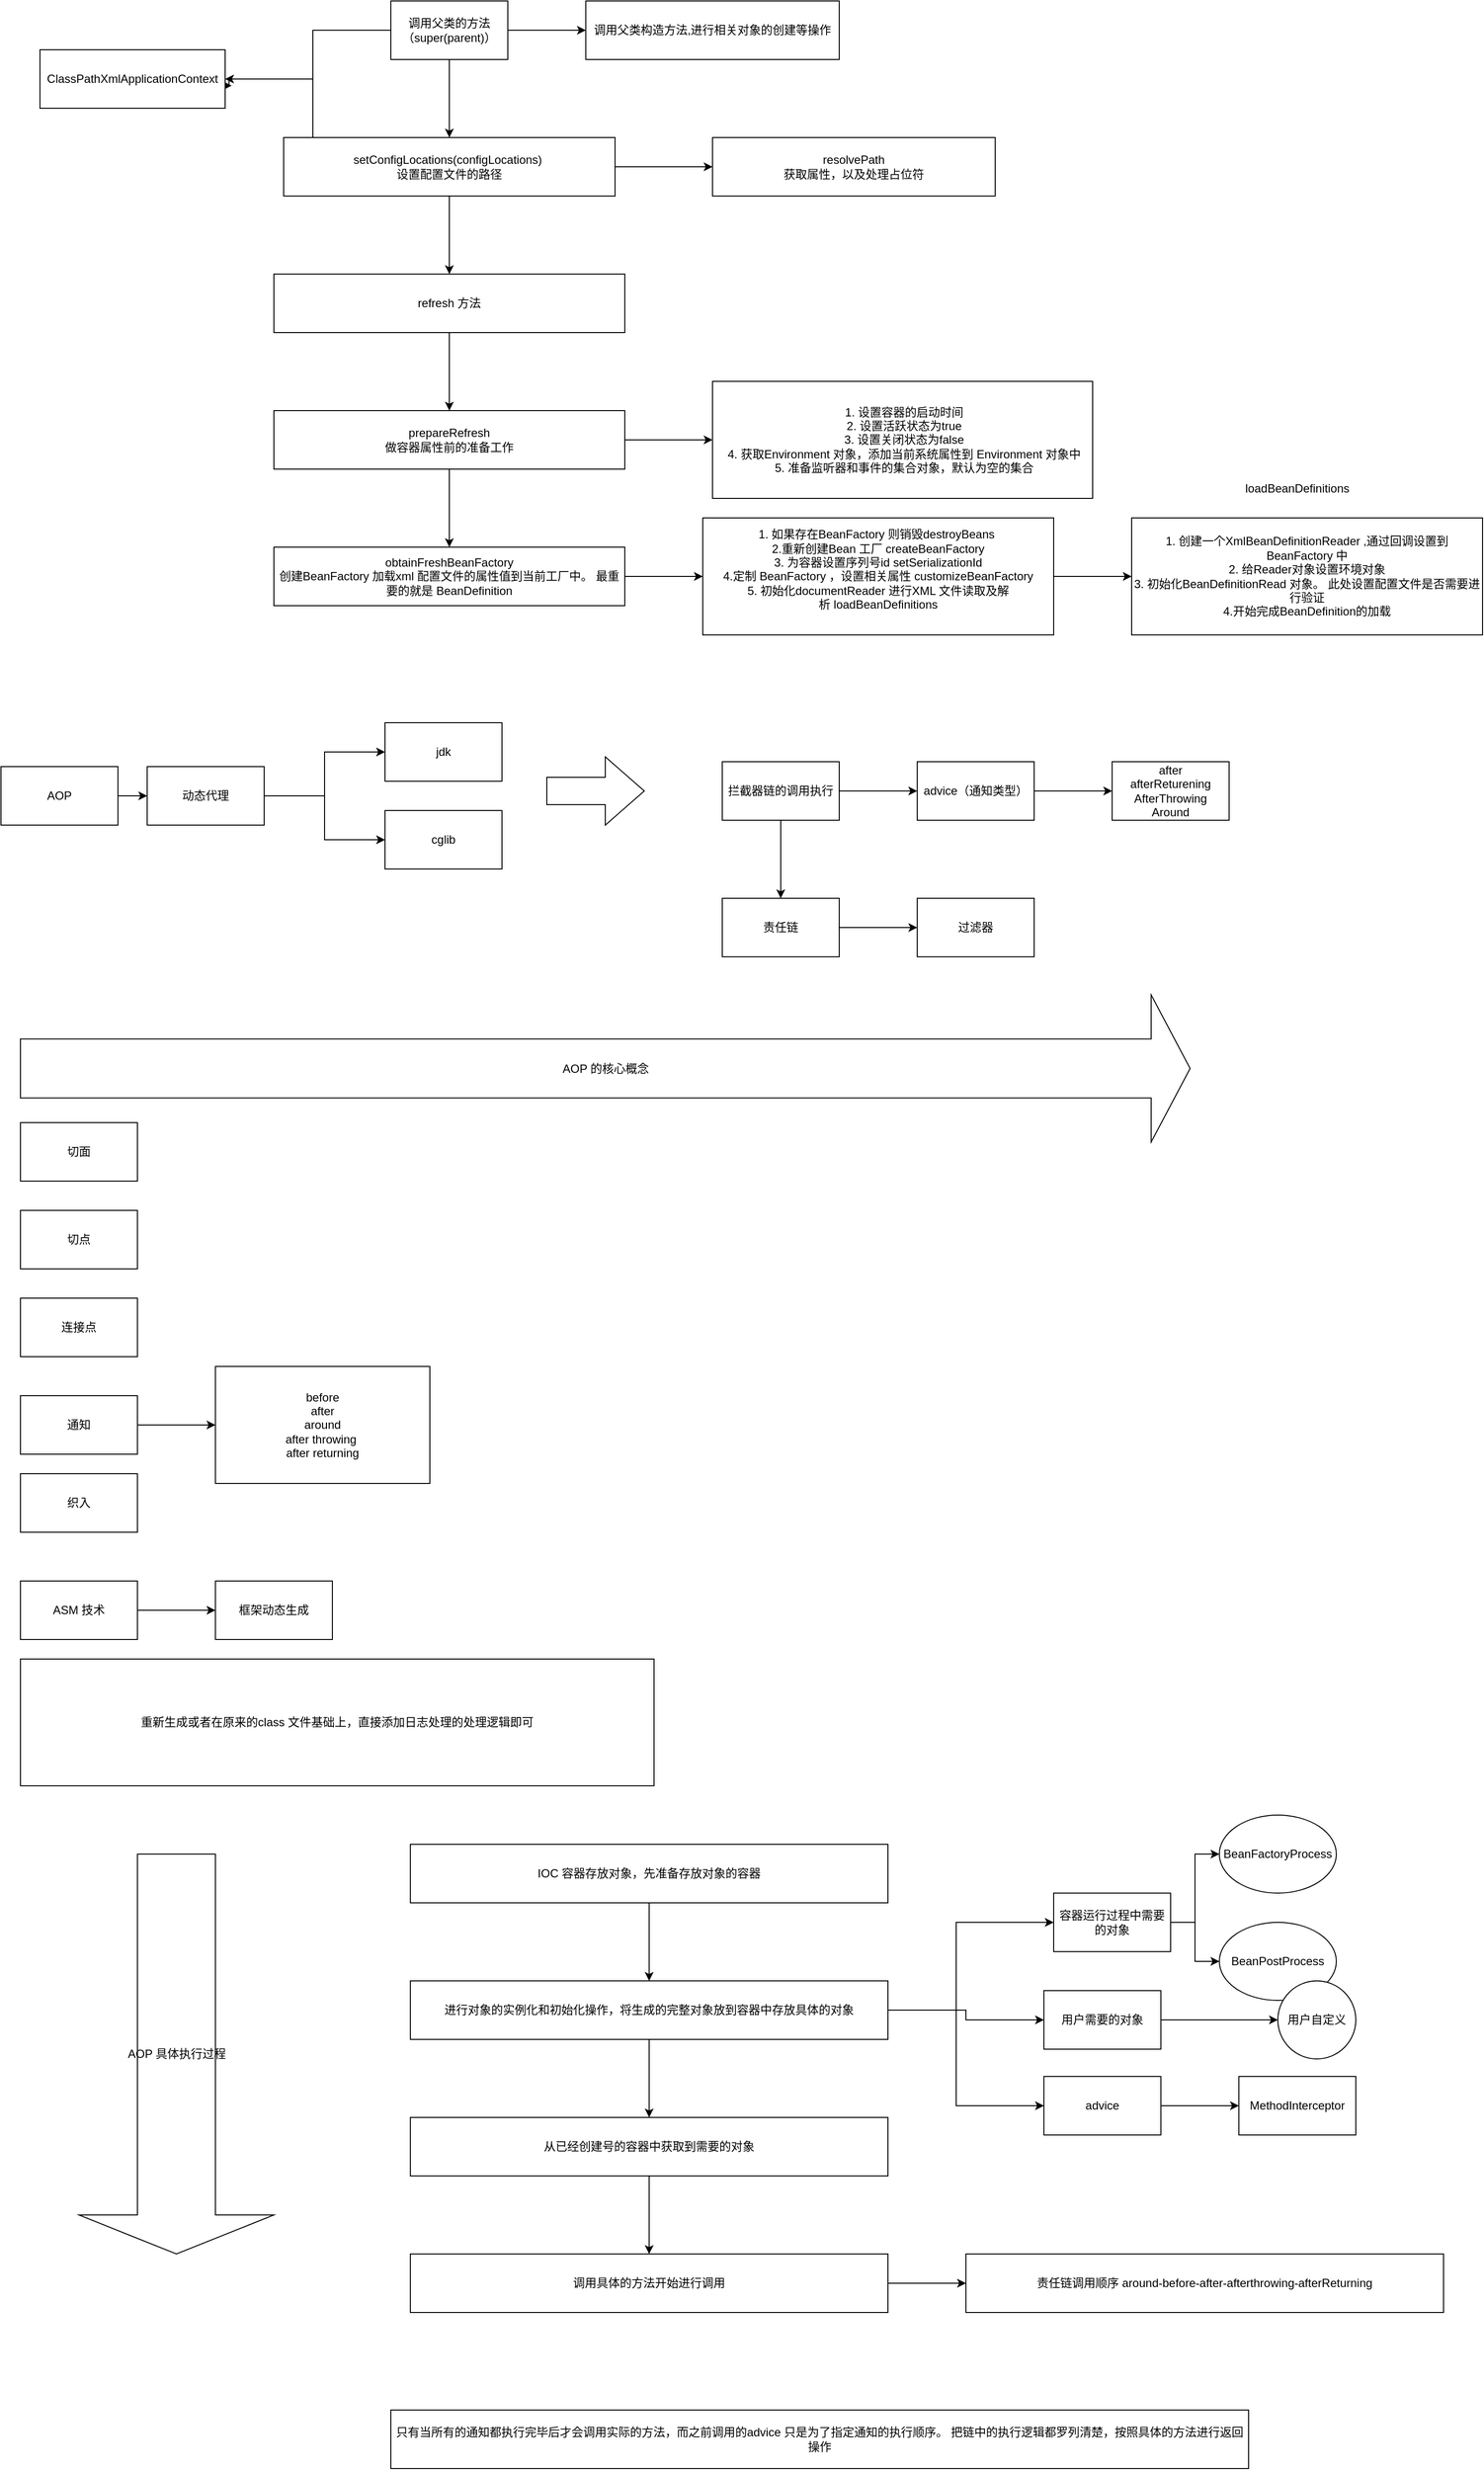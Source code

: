 <mxfile version="14.4.3" type="device"><diagram id="dpxFyFTUaYuGmmdpFHWN" name="第 1 页"><mxGraphModel dx="1422" dy="822" grid="1" gridSize="10" guides="1" tooltips="1" connect="1" arrows="1" fold="1" page="1" pageScale="1" pageWidth="827" pageHeight="1169" math="0" shadow="0"><root><mxCell id="0"/><mxCell id="1" parent="0"/><mxCell id="Dn30iyPeajtKLIgp_SIX-1" value="" style="edgeStyle=orthogonalEdgeStyle;rounded=0;orthogonalLoop=1;jettySize=auto;html=1;" edge="1" parent="1" source="Dn30iyPeajtKLIgp_SIX-4" target="Dn30iyPeajtKLIgp_SIX-5"><mxGeometry relative="1" as="geometry"/></mxCell><mxCell id="Dn30iyPeajtKLIgp_SIX-2" value="" style="edgeStyle=orthogonalEdgeStyle;rounded=0;orthogonalLoop=1;jettySize=auto;html=1;" edge="1" parent="1" source="Dn30iyPeajtKLIgp_SIX-4" target="Dn30iyPeajtKLIgp_SIX-10"><mxGeometry relative="1" as="geometry"/></mxCell><mxCell id="Dn30iyPeajtKLIgp_SIX-3" value="" style="edgeStyle=orthogonalEdgeStyle;rounded=0;orthogonalLoop=1;jettySize=auto;html=1;" edge="1" parent="1" source="Dn30iyPeajtKLIgp_SIX-4" target="Dn30iyPeajtKLIgp_SIX-12"><mxGeometry relative="1" as="geometry"><Array as="points"><mxPoint x="340" y="180"/><mxPoint x="340" y="230"/></Array></mxGeometry></mxCell><mxCell id="Dn30iyPeajtKLIgp_SIX-4" value="调用父类的方法（super(parent)）" style="rounded=0;whiteSpace=wrap;html=1;" vertex="1" parent="1"><mxGeometry x="420" y="150" width="120" height="60" as="geometry"/></mxCell><mxCell id="Dn30iyPeajtKLIgp_SIX-5" value="调用父类构造方法,进行相关对象的创建等操作" style="whiteSpace=wrap;html=1;rounded=0;" vertex="1" parent="1"><mxGeometry x="620" y="150" width="260" height="60" as="geometry"/></mxCell><mxCell id="Dn30iyPeajtKLIgp_SIX-7" value="" style="edgeStyle=orthogonalEdgeStyle;rounded=0;orthogonalLoop=1;jettySize=auto;html=1;" edge="1" parent="1" source="Dn30iyPeajtKLIgp_SIX-10" target="Dn30iyPeajtKLIgp_SIX-11"><mxGeometry relative="1" as="geometry"/></mxCell><mxCell id="Dn30iyPeajtKLIgp_SIX-8" style="edgeStyle=orthogonalEdgeStyle;rounded=0;orthogonalLoop=1;jettySize=auto;html=1;entryX=1.035;entryY=0.613;entryDx=0;entryDy=0;entryPerimeter=0;" edge="1" parent="1" source="Dn30iyPeajtKLIgp_SIX-10" target="Dn30iyPeajtKLIgp_SIX-12"><mxGeometry relative="1" as="geometry"><Array as="points"><mxPoint x="340" y="230"/><mxPoint x="254" y="230"/></Array></mxGeometry></mxCell><mxCell id="Dn30iyPeajtKLIgp_SIX-9" value="" style="edgeStyle=orthogonalEdgeStyle;rounded=0;orthogonalLoop=1;jettySize=auto;html=1;" edge="1" parent="1" source="Dn30iyPeajtKLIgp_SIX-10" target="Dn30iyPeajtKLIgp_SIX-14"><mxGeometry relative="1" as="geometry"/></mxCell><mxCell id="Dn30iyPeajtKLIgp_SIX-10" value="setConfigLocations(configLocations)&amp;nbsp;&lt;br&gt;设置配置文件的路径" style="whiteSpace=wrap;html=1;rounded=0;" vertex="1" parent="1"><mxGeometry x="310" y="290" width="340" height="60" as="geometry"/></mxCell><mxCell id="Dn30iyPeajtKLIgp_SIX-11" value="resolvePath&lt;br&gt;获取属性，以及处理占位符" style="whiteSpace=wrap;html=1;rounded=0;" vertex="1" parent="1"><mxGeometry x="750" y="290" width="290" height="60" as="geometry"/></mxCell><mxCell id="Dn30iyPeajtKLIgp_SIX-12" value="ClassPathXmlApplicationContext" style="whiteSpace=wrap;html=1;rounded=0;" vertex="1" parent="1"><mxGeometry x="60" y="200" width="190" height="60" as="geometry"/></mxCell><mxCell id="Dn30iyPeajtKLIgp_SIX-13" value="" style="edgeStyle=orthogonalEdgeStyle;rounded=0;orthogonalLoop=1;jettySize=auto;html=1;" edge="1" parent="1" source="Dn30iyPeajtKLIgp_SIX-14" target="Dn30iyPeajtKLIgp_SIX-17"><mxGeometry relative="1" as="geometry"/></mxCell><mxCell id="Dn30iyPeajtKLIgp_SIX-14" value="refresh 方法" style="whiteSpace=wrap;html=1;rounded=0;" vertex="1" parent="1"><mxGeometry x="300" y="430" width="360" height="60" as="geometry"/></mxCell><mxCell id="Dn30iyPeajtKLIgp_SIX-15" value="" style="edgeStyle=orthogonalEdgeStyle;rounded=0;orthogonalLoop=1;jettySize=auto;html=1;" edge="1" parent="1" source="Dn30iyPeajtKLIgp_SIX-17" target="Dn30iyPeajtKLIgp_SIX-18"><mxGeometry relative="1" as="geometry"/></mxCell><mxCell id="Dn30iyPeajtKLIgp_SIX-16" value="" style="edgeStyle=orthogonalEdgeStyle;rounded=0;orthogonalLoop=1;jettySize=auto;html=1;" edge="1" parent="1" source="Dn30iyPeajtKLIgp_SIX-17" target="Dn30iyPeajtKLIgp_SIX-20"><mxGeometry relative="1" as="geometry"/></mxCell><mxCell id="Dn30iyPeajtKLIgp_SIX-17" value="prepareRefresh&lt;br&gt;做容器属性前的准备工作" style="whiteSpace=wrap;html=1;rounded=0;" vertex="1" parent="1"><mxGeometry x="300" y="570" width="360" height="60" as="geometry"/></mxCell><mxCell id="Dn30iyPeajtKLIgp_SIX-18" value="&lt;div&gt;&amp;nbsp;1. 设置容器的启动时间&lt;/div&gt;&lt;div&gt;&amp;nbsp;2. 设置活跃状态为true&lt;/div&gt;&lt;div&gt;&amp;nbsp;3. 设置关闭状态为false&lt;/div&gt;&lt;div&gt;&amp;nbsp;4. 获取Environment 对象，添加当前系统属性到 Environment 对象中&lt;/div&gt;&lt;div&gt;&amp;nbsp;5. 准备监听器和事件的集合对象，默认为空的集合&lt;/div&gt;" style="whiteSpace=wrap;html=1;rounded=0;" vertex="1" parent="1"><mxGeometry x="750" y="540" width="390" height="120" as="geometry"/></mxCell><mxCell id="Dn30iyPeajtKLIgp_SIX-19" value="" style="edgeStyle=orthogonalEdgeStyle;rounded=0;orthogonalLoop=1;jettySize=auto;html=1;" edge="1" parent="1" source="Dn30iyPeajtKLIgp_SIX-20" target="Dn30iyPeajtKLIgp_SIX-22"><mxGeometry relative="1" as="geometry"/></mxCell><mxCell id="Dn30iyPeajtKLIgp_SIX-20" value="obtainFreshBeanFactory&lt;br&gt;创建BeanFactory 加载xml 配置文件的属性值到当前工厂中。 最重要的就是 BeanDefinition" style="whiteSpace=wrap;html=1;rounded=0;" vertex="1" parent="1"><mxGeometry x="300" y="710" width="360" height="60" as="geometry"/></mxCell><mxCell id="Dn30iyPeajtKLIgp_SIX-21" value="" style="edgeStyle=orthogonalEdgeStyle;rounded=0;orthogonalLoop=1;jettySize=auto;html=1;" edge="1" parent="1" source="Dn30iyPeajtKLIgp_SIX-22" target="Dn30iyPeajtKLIgp_SIX-23"><mxGeometry relative="1" as="geometry"/></mxCell><mxCell id="Dn30iyPeajtKLIgp_SIX-22" value="1. 如果存在BeanFactory 则销毁destroyBeans&amp;nbsp;&lt;br&gt;2.重新创建Bean 工厂&amp;nbsp;createBeanFactory&lt;br&gt;3.&amp;nbsp;为容器设置序列号id&amp;nbsp;setSerializationId&lt;br&gt;4.定制 BeanFactory ，设置相关属性&amp;nbsp;customizeBeanFactory&lt;br&gt;5.&amp;nbsp;初始化documentReader 进行XML 文件读取及解析&amp;nbsp;loadBeanDefinitions&lt;br&gt;&amp;nbsp;" style="whiteSpace=wrap;html=1;rounded=0;" vertex="1" parent="1"><mxGeometry x="740" y="680" width="360" height="120" as="geometry"/></mxCell><mxCell id="Dn30iyPeajtKLIgp_SIX-23" value="1.&amp;nbsp;创建一个XmlBeanDefinitionReader ,通过回调设置到BeanFactory 中&lt;br&gt;2.&amp;nbsp;给Reader对象设置环境对象&lt;br&gt;3.&amp;nbsp;初始化BeanDefinitionRead 对象。 此处设置配置文件是否需要进行验证&lt;br&gt;4.开始完成BeanDefinition的加载" style="whiteSpace=wrap;html=1;rounded=0;" vertex="1" parent="1"><mxGeometry x="1180" y="680" width="360" height="120" as="geometry"/></mxCell><mxCell id="Dn30iyPeajtKLIgp_SIX-24" value="loadBeanDefinitions" style="text;html=1;strokeColor=none;fillColor=none;align=center;verticalAlign=middle;whiteSpace=wrap;rounded=0;" vertex="1" parent="1"><mxGeometry x="1260" y="640" width="180" height="20" as="geometry"/></mxCell><mxCell id="Dn30iyPeajtKLIgp_SIX-31" style="edgeStyle=orthogonalEdgeStyle;rounded=0;orthogonalLoop=1;jettySize=auto;html=1;" edge="1" parent="1" source="Dn30iyPeajtKLIgp_SIX-27" target="Dn30iyPeajtKLIgp_SIX-29"><mxGeometry relative="1" as="geometry"/></mxCell><mxCell id="Dn30iyPeajtKLIgp_SIX-32" style="edgeStyle=orthogonalEdgeStyle;rounded=0;orthogonalLoop=1;jettySize=auto;html=1;entryX=0;entryY=0.5;entryDx=0;entryDy=0;" edge="1" parent="1" source="Dn30iyPeajtKLIgp_SIX-27" target="Dn30iyPeajtKLIgp_SIX-30"><mxGeometry relative="1" as="geometry"/></mxCell><mxCell id="Dn30iyPeajtKLIgp_SIX-27" value="动态代理" style="rounded=0;whiteSpace=wrap;html=1;" vertex="1" parent="1"><mxGeometry x="170" y="935" width="120" height="60" as="geometry"/></mxCell><mxCell id="Dn30iyPeajtKLIgp_SIX-29" value="jdk" style="rounded=0;whiteSpace=wrap;html=1;" vertex="1" parent="1"><mxGeometry x="414" y="890" width="120" height="60" as="geometry"/></mxCell><mxCell id="Dn30iyPeajtKLIgp_SIX-30" value="cglib" style="rounded=0;whiteSpace=wrap;html=1;" vertex="1" parent="1"><mxGeometry x="414" y="980" width="120" height="60" as="geometry"/></mxCell><mxCell id="Dn30iyPeajtKLIgp_SIX-33" value="" style="html=1;shadow=0;dashed=0;align=center;verticalAlign=middle;shape=mxgraph.arrows2.arrow;dy=0.6;dx=40;notch=0;" vertex="1" parent="1"><mxGeometry x="580" y="925" width="100" height="70" as="geometry"/></mxCell><mxCell id="Dn30iyPeajtKLIgp_SIX-36" value="" style="edgeStyle=orthogonalEdgeStyle;rounded=0;orthogonalLoop=1;jettySize=auto;html=1;" edge="1" parent="1" source="Dn30iyPeajtKLIgp_SIX-34" target="Dn30iyPeajtKLIgp_SIX-35"><mxGeometry relative="1" as="geometry"/></mxCell><mxCell id="Dn30iyPeajtKLIgp_SIX-40" value="" style="edgeStyle=orthogonalEdgeStyle;rounded=0;orthogonalLoop=1;jettySize=auto;html=1;" edge="1" parent="1" source="Dn30iyPeajtKLIgp_SIX-34" target="Dn30iyPeajtKLIgp_SIX-39"><mxGeometry relative="1" as="geometry"/></mxCell><mxCell id="Dn30iyPeajtKLIgp_SIX-34" value="拦截器链的调用执行&lt;br&gt;" style="rounded=0;whiteSpace=wrap;html=1;" vertex="1" parent="1"><mxGeometry x="760" y="930" width="120" height="60" as="geometry"/></mxCell><mxCell id="Dn30iyPeajtKLIgp_SIX-38" value="" style="edgeStyle=orthogonalEdgeStyle;rounded=0;orthogonalLoop=1;jettySize=auto;html=1;" edge="1" parent="1" source="Dn30iyPeajtKLIgp_SIX-35" target="Dn30iyPeajtKLIgp_SIX-37"><mxGeometry relative="1" as="geometry"/></mxCell><mxCell id="Dn30iyPeajtKLIgp_SIX-35" value="advice（通知类型）" style="whiteSpace=wrap;html=1;rounded=0;" vertex="1" parent="1"><mxGeometry x="960" y="930" width="120" height="60" as="geometry"/></mxCell><mxCell id="Dn30iyPeajtKLIgp_SIX-37" value="after&lt;br&gt;afterReturening&lt;br&gt;AfterThrowing&lt;br&gt;Around" style="whiteSpace=wrap;html=1;rounded=0;" vertex="1" parent="1"><mxGeometry x="1160" y="930" width="120" height="60" as="geometry"/></mxCell><mxCell id="Dn30iyPeajtKLIgp_SIX-58" value="" style="edgeStyle=orthogonalEdgeStyle;rounded=0;orthogonalLoop=1;jettySize=auto;html=1;" edge="1" parent="1" source="Dn30iyPeajtKLIgp_SIX-39" target="Dn30iyPeajtKLIgp_SIX-57"><mxGeometry relative="1" as="geometry"/></mxCell><mxCell id="Dn30iyPeajtKLIgp_SIX-39" value="责任链" style="whiteSpace=wrap;html=1;rounded=0;" vertex="1" parent="1"><mxGeometry x="760" y="1070" width="120" height="60" as="geometry"/></mxCell><mxCell id="Dn30iyPeajtKLIgp_SIX-42" value="" style="edgeStyle=orthogonalEdgeStyle;rounded=0;orthogonalLoop=1;jettySize=auto;html=1;" edge="1" parent="1" source="Dn30iyPeajtKLIgp_SIX-41" target="Dn30iyPeajtKLIgp_SIX-27"><mxGeometry relative="1" as="geometry"/></mxCell><mxCell id="Dn30iyPeajtKLIgp_SIX-41" value="AOP" style="rounded=0;whiteSpace=wrap;html=1;" vertex="1" parent="1"><mxGeometry x="20" y="935" width="120" height="60" as="geometry"/></mxCell><mxCell id="Dn30iyPeajtKLIgp_SIX-44" value="AOP 的核心概念" style="html=1;shadow=0;dashed=0;align=center;verticalAlign=middle;shape=mxgraph.arrows2.arrow;dy=0.6;dx=40;notch=0;" vertex="1" parent="1"><mxGeometry x="40" y="1169" width="1200" height="151" as="geometry"/></mxCell><mxCell id="Dn30iyPeajtKLIgp_SIX-45" value="切面" style="rounded=0;whiteSpace=wrap;html=1;" vertex="1" parent="1"><mxGeometry x="40" y="1300" width="120" height="60" as="geometry"/></mxCell><mxCell id="Dn30iyPeajtKLIgp_SIX-46" value="连接点" style="rounded=0;whiteSpace=wrap;html=1;" vertex="1" parent="1"><mxGeometry x="40" y="1480" width="120" height="60" as="geometry"/></mxCell><mxCell id="Dn30iyPeajtKLIgp_SIX-56" value="" style="edgeStyle=orthogonalEdgeStyle;rounded=0;orthogonalLoop=1;jettySize=auto;html=1;" edge="1" parent="1" source="Dn30iyPeajtKLIgp_SIX-47" target="Dn30iyPeajtKLIgp_SIX-55"><mxGeometry relative="1" as="geometry"/></mxCell><mxCell id="Dn30iyPeajtKLIgp_SIX-47" value="通知" style="rounded=0;whiteSpace=wrap;html=1;" vertex="1" parent="1"><mxGeometry x="40" y="1580" width="120" height="60" as="geometry"/></mxCell><mxCell id="Dn30iyPeajtKLIgp_SIX-48" value="织入" style="rounded=0;whiteSpace=wrap;html=1;" vertex="1" parent="1"><mxGeometry x="40" y="1660" width="120" height="60" as="geometry"/></mxCell><mxCell id="Dn30iyPeajtKLIgp_SIX-51" value="" style="edgeStyle=orthogonalEdgeStyle;rounded=0;orthogonalLoop=1;jettySize=auto;html=1;" edge="1" parent="1" source="Dn30iyPeajtKLIgp_SIX-49" target="Dn30iyPeajtKLIgp_SIX-50"><mxGeometry relative="1" as="geometry"/></mxCell><mxCell id="Dn30iyPeajtKLIgp_SIX-49" value="ASM 技术" style="rounded=0;whiteSpace=wrap;html=1;" vertex="1" parent="1"><mxGeometry x="40" y="1770" width="120" height="60" as="geometry"/></mxCell><mxCell id="Dn30iyPeajtKLIgp_SIX-50" value="框架动态生成" style="whiteSpace=wrap;html=1;rounded=0;" vertex="1" parent="1"><mxGeometry x="240" y="1770" width="120" height="60" as="geometry"/></mxCell><mxCell id="Dn30iyPeajtKLIgp_SIX-53" value="重新生成或者在原来的class 文件基础上，直接添加日志处理的处理逻辑即可" style="rounded=0;whiteSpace=wrap;html=1;" vertex="1" parent="1"><mxGeometry x="40" y="1850" width="650" height="130" as="geometry"/></mxCell><mxCell id="Dn30iyPeajtKLIgp_SIX-54" value="切点" style="rounded=0;whiteSpace=wrap;html=1;" vertex="1" parent="1"><mxGeometry x="40" y="1390" width="120" height="60" as="geometry"/></mxCell><mxCell id="Dn30iyPeajtKLIgp_SIX-55" value="before&lt;br&gt;after&lt;br&gt;around&lt;br&gt;after throwing&amp;nbsp;&lt;br&gt;after returning" style="whiteSpace=wrap;html=1;rounded=0;" vertex="1" parent="1"><mxGeometry x="240" y="1550" width="220" height="120" as="geometry"/></mxCell><mxCell id="Dn30iyPeajtKLIgp_SIX-57" value="过滤器" style="whiteSpace=wrap;html=1;rounded=0;" vertex="1" parent="1"><mxGeometry x="960" y="1070" width="120" height="60" as="geometry"/></mxCell><mxCell id="Dn30iyPeajtKLIgp_SIX-59" value="AOP 具体执行过程" style="html=1;shadow=0;dashed=0;align=center;verticalAlign=middle;shape=mxgraph.arrows2.arrow;dy=0.6;dx=40;direction=south;notch=0;" vertex="1" parent="1"><mxGeometry x="100" y="2050" width="200" height="410" as="geometry"/></mxCell><mxCell id="Dn30iyPeajtKLIgp_SIX-64" value="" style="edgeStyle=orthogonalEdgeStyle;rounded=0;orthogonalLoop=1;jettySize=auto;html=1;" edge="1" parent="1" source="Dn30iyPeajtKLIgp_SIX-60" target="Dn30iyPeajtKLIgp_SIX-63"><mxGeometry relative="1" as="geometry"/></mxCell><mxCell id="Dn30iyPeajtKLIgp_SIX-60" value="IOC 容器存放对象，先准备存放对象的容器" style="rounded=0;whiteSpace=wrap;html=1;" vertex="1" parent="1"><mxGeometry x="440" y="2040" width="490" height="60" as="geometry"/></mxCell><mxCell id="Dn30iyPeajtKLIgp_SIX-78" style="edgeStyle=orthogonalEdgeStyle;rounded=0;orthogonalLoop=1;jettySize=auto;html=1;entryX=0;entryY=0.5;entryDx=0;entryDy=0;" edge="1" parent="1" source="Dn30iyPeajtKLIgp_SIX-63" target="Dn30iyPeajtKLIgp_SIX-65"><mxGeometry relative="1" as="geometry"><Array as="points"><mxPoint x="1000" y="2210"/><mxPoint x="1000" y="2120"/></Array></mxGeometry></mxCell><mxCell id="Dn30iyPeajtKLIgp_SIX-80" style="edgeStyle=orthogonalEdgeStyle;rounded=0;orthogonalLoop=1;jettySize=auto;html=1;" edge="1" parent="1" source="Dn30iyPeajtKLIgp_SIX-63" target="Dn30iyPeajtKLIgp_SIX-75"><mxGeometry relative="1" as="geometry"/></mxCell><mxCell id="Dn30iyPeajtKLIgp_SIX-81" style="edgeStyle=orthogonalEdgeStyle;rounded=0;orthogonalLoop=1;jettySize=auto;html=1;entryX=0;entryY=0.5;entryDx=0;entryDy=0;" edge="1" parent="1" source="Dn30iyPeajtKLIgp_SIX-63" target="Dn30iyPeajtKLIgp_SIX-76"><mxGeometry relative="1" as="geometry"><Array as="points"><mxPoint x="1000" y="2210"/><mxPoint x="1000" y="2308"/></Array></mxGeometry></mxCell><mxCell id="Dn30iyPeajtKLIgp_SIX-90" value="" style="edgeStyle=orthogonalEdgeStyle;rounded=0;orthogonalLoop=1;jettySize=auto;html=1;" edge="1" parent="1" source="Dn30iyPeajtKLIgp_SIX-63" target="Dn30iyPeajtKLIgp_SIX-89"><mxGeometry relative="1" as="geometry"/></mxCell><mxCell id="Dn30iyPeajtKLIgp_SIX-63" value="进行对象的实例化和初始化操作，将生成的完整对象放到容器中存放具体的对象" style="rounded=0;whiteSpace=wrap;html=1;" vertex="1" parent="1"><mxGeometry x="440" y="2180" width="490" height="60" as="geometry"/></mxCell><mxCell id="Dn30iyPeajtKLIgp_SIX-68" value="" style="edgeStyle=orthogonalEdgeStyle;rounded=0;orthogonalLoop=1;jettySize=auto;html=1;" edge="1" parent="1" source="Dn30iyPeajtKLIgp_SIX-65" target="Dn30iyPeajtKLIgp_SIX-67"><mxGeometry relative="1" as="geometry"/></mxCell><mxCell id="Dn30iyPeajtKLIgp_SIX-74" style="edgeStyle=orthogonalEdgeStyle;rounded=0;orthogonalLoop=1;jettySize=auto;html=1;entryX=0;entryY=0.5;entryDx=0;entryDy=0;" edge="1" parent="1" source="Dn30iyPeajtKLIgp_SIX-65" target="Dn30iyPeajtKLIgp_SIX-70"><mxGeometry relative="1" as="geometry"/></mxCell><mxCell id="Dn30iyPeajtKLIgp_SIX-65" value="容器运行过程中需要的对象" style="whiteSpace=wrap;html=1;rounded=0;" vertex="1" parent="1"><mxGeometry x="1100" y="2090" width="120" height="60" as="geometry"/></mxCell><mxCell id="Dn30iyPeajtKLIgp_SIX-67" value="BeanFactoryProcess&lt;br&gt;" style="ellipse;whiteSpace=wrap;html=1;rounded=0;" vertex="1" parent="1"><mxGeometry x="1270" y="2010" width="120" height="80" as="geometry"/></mxCell><mxCell id="Dn30iyPeajtKLIgp_SIX-70" value="BeanPostProcess" style="ellipse;whiteSpace=wrap;html=1;rounded=0;" vertex="1" parent="1"><mxGeometry x="1270" y="2120" width="120" height="80" as="geometry"/></mxCell><mxCell id="Dn30iyPeajtKLIgp_SIX-85" style="edgeStyle=orthogonalEdgeStyle;rounded=0;orthogonalLoop=1;jettySize=auto;html=1;" edge="1" parent="1" source="Dn30iyPeajtKLIgp_SIX-75" target="Dn30iyPeajtKLIgp_SIX-86"><mxGeometry relative="1" as="geometry"><mxPoint x="1250" y="2220" as="targetPoint"/></mxGeometry></mxCell><mxCell id="Dn30iyPeajtKLIgp_SIX-75" value="用户需要的对象&lt;br&gt;" style="whiteSpace=wrap;html=1;rounded=0;" vertex="1" parent="1"><mxGeometry x="1090" y="2190" width="120" height="60" as="geometry"/></mxCell><mxCell id="Dn30iyPeajtKLIgp_SIX-88" value="" style="edgeStyle=orthogonalEdgeStyle;rounded=0;orthogonalLoop=1;jettySize=auto;html=1;" edge="1" parent="1" source="Dn30iyPeajtKLIgp_SIX-76" target="Dn30iyPeajtKLIgp_SIX-87"><mxGeometry relative="1" as="geometry"/></mxCell><mxCell id="Dn30iyPeajtKLIgp_SIX-76" value="advice" style="whiteSpace=wrap;html=1;rounded=0;" vertex="1" parent="1"><mxGeometry x="1090" y="2278" width="120" height="60" as="geometry"/></mxCell><mxCell id="Dn30iyPeajtKLIgp_SIX-86" value="用户自定义" style="ellipse;whiteSpace=wrap;html=1;aspect=fixed;" vertex="1" parent="1"><mxGeometry x="1330" y="2180" width="80" height="80" as="geometry"/></mxCell><mxCell id="Dn30iyPeajtKLIgp_SIX-87" value="MethodInterceptor" style="whiteSpace=wrap;html=1;rounded=0;" vertex="1" parent="1"><mxGeometry x="1290" y="2278" width="120" height="60" as="geometry"/></mxCell><mxCell id="Dn30iyPeajtKLIgp_SIX-92" value="" style="edgeStyle=orthogonalEdgeStyle;rounded=0;orthogonalLoop=1;jettySize=auto;html=1;" edge="1" parent="1" source="Dn30iyPeajtKLIgp_SIX-89" target="Dn30iyPeajtKLIgp_SIX-91"><mxGeometry relative="1" as="geometry"/></mxCell><mxCell id="Dn30iyPeajtKLIgp_SIX-89" value="从已经创建号的容器中获取到需要的对象" style="rounded=0;whiteSpace=wrap;html=1;" vertex="1" parent="1"><mxGeometry x="440" y="2320" width="490" height="60" as="geometry"/></mxCell><mxCell id="Dn30iyPeajtKLIgp_SIX-94" value="" style="edgeStyle=orthogonalEdgeStyle;rounded=0;orthogonalLoop=1;jettySize=auto;html=1;" edge="1" parent="1" source="Dn30iyPeajtKLIgp_SIX-91" target="Dn30iyPeajtKLIgp_SIX-93"><mxGeometry relative="1" as="geometry"/></mxCell><mxCell id="Dn30iyPeajtKLIgp_SIX-91" value="调用具体的方法开始进行调用" style="rounded=0;whiteSpace=wrap;html=1;" vertex="1" parent="1"><mxGeometry x="440" y="2460" width="490" height="60" as="geometry"/></mxCell><mxCell id="Dn30iyPeajtKLIgp_SIX-93" value="责任链调用顺序 around-before-after-afterthrowing-afterReturning&lt;br&gt;" style="rounded=0;whiteSpace=wrap;html=1;" vertex="1" parent="1"><mxGeometry x="1010" y="2460" width="490" height="60" as="geometry"/></mxCell><mxCell id="Dn30iyPeajtKLIgp_SIX-95" value="&lt;span&gt;只有当所有的通知都执行完毕后才会调用实际的方法，而之前调用的advice 只是为了指定通知的执行顺序。 把链中的执行逻辑都罗列清楚，按照具体的方法进行返回操作&lt;/span&gt;" style="rounded=0;whiteSpace=wrap;html=1;" vertex="1" parent="1"><mxGeometry x="420" y="2620" width="880" height="60" as="geometry"/></mxCell></root></mxGraphModel></diagram></mxfile>